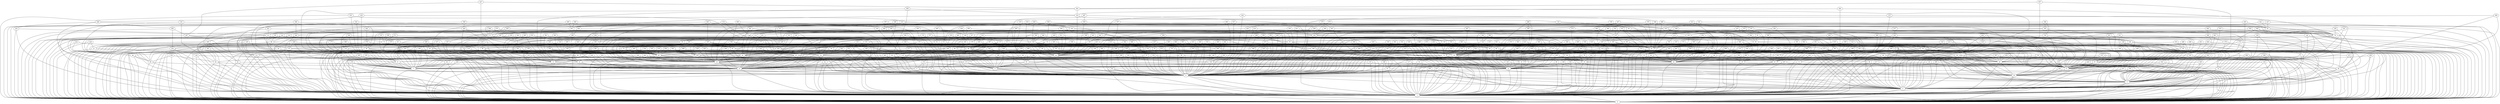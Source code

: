 /* Created by igraph 0.7.0 */
graph {
  0;
  1;
  2;
  3;
  4;
  5;
  6;
  7;
  8;
  9;
  10;
  11;
  12;
  13;
  14;
  15;
  16;
  17;
  18;
  19;
  20;
  21;
  22;
  23;
  24;
  25;
  26;
  27;
  28;
  29;
  30;
  31;
  32;
  33;
  34;
  35;
  36;
  37;
  38;
  39;
  40;
  41;
  42;
  43;
  44;
  45;
  46;
  47;
  48;
  49;
  50;
  51;
  52;
  53;
  54;
  55;
  56;
  57;
  58;
  59;
  60;
  61;
  62;
  63;
  64;
  65;
  66;
  67;
  68;
  69;
  70;
  71;
  72;
  73;
  74;
  75;
  76;
  77;
  78;
  79;
  80;
  81;
  82;
  83;
  84;
  85;
  86;
  87;
  88;
  89;
  90;
  91;
  92;
  93;
  94;
  95;
  96;
  97;
  98;
  99;
  100;
  101;
  102;
  103;
  104;
  105;
  106;
  107;
  108;
  109;
  110;
  111;
  112;
  113;
  114;
  115;
  116;
  117;
  118;
  119;
  120;
  121;
  122;
  123;
  124;
  125;
  126;
  127;
  128;
  129;
  130;
  131;
  132;
  133;
  134;
  135;
  136;
  137;
  138;
  139;
  140;
  141;
  142;
  143;
  144;
  145;
  146;
  147;
  148;
  149;
  150;
  151;
  152;
  153;
  154;
  155;
  156;
  157;
  158;
  159;
  160;
  161;
  162;
  163;
  164;
  165;
  166;
  167;
  168;
  169;
  170;
  171;
  172;
  173;
  174;
  175;
  176;
  177;
  178;
  179;
  180;
  181;
  182;
  183;
  184;
  185;
  186;
  187;
  188;
  189;
  190;
  191;
  192;
  193;
  194;
  195;
  196;
  197;
  198;
  199;
  200;
  201;
  202;
  203;
  204;
  205;
  206;
  207;
  208;
  209;
  210;
  211;
  212;
  213;
  214;
  215;
  216;
  217;
  218;
  219;
  220;
  221;
  222;
  223;
  224;
  225;
  226;
  227;
  228;
  229;
  230;
  231;
  232;
  233;
  234;
  235;
  236;
  237;
  238;
  239;
  240;
  241;
  242;
  243;
  244;
  245;
  246;
  247;
  248;
  249;
  250;
  251;
  252;
  253;
  254;
  255;
  256;
  257;
  258;
  259;
  260;
  261;
  262;
  263;
  264;
  265;
  266;
  267;
  268;
  269;
  270;
  271;
  272;
  273;
  274;
  275;
  276;
  277;
  278;
  279;
  280;
  281;
  282;
  283;
  284;
  285;
  286;
  287;
  288;
  289;
  290;
  291;
  292;
  293;
  294;
  295;
  296;
  297;
  298;
  299;
  300;
  301;
  302;
  303;
  304;
  305;
  306;
  307;
  308;
  309;
  310;
  311;
  312;
  313;
  314;
  315;
  316;
  317;
  318;
  319;
  320;
  321;
  322;
  323;
  324;
  325;
  326;
  327;
  328;
  329;
  330;
  331;
  332;
  333;
  334;
  335;
  336;
  337;
  338;
  339;
  340;
  341;
  342;
  343;
  344;
  345;
  346;
  347;
  348;
  349;
  350;
  351;
  352;
  353;
  354;
  355;
  356;
  357;
  358;
  359;
  360;
  361;
  362;
  363;
  364;
  365;
  366;
  367;
  368;
  369;
  370;
  371;
  372;
  373;
  374;
  375;
  376;
  377;
  378;
  379;
  380;
  381;
  382;
  383;
  384;
  385;
  386;
  387;
  388;
  389;
  390;
  391;
  392;
  393;
  394;
  395;
  396;
  397;
  398;
  399;
  400;
  401;
  402;
  403;
  404;
  405;
  406;
  407;
  408;
  409;
  410;
  411;
  412;
  413;
  414;
  415;
  416;
  417;
  418;
  419;
  420;
  421;
  422;
  423;
  424;
  425;
  426;
  427;
  428;
  429;
  430;
  431;
  432;
  433;
  434;
  435;
  436;
  437;
  438;
  439;
  440;
  441;
  442;
  443;
  444;
  445;
  446;
  447;
  448;
  449;
  450;
  451;
  452;
  453;
  454;
  455;
  456;
  457;
  458;
  459;
  460;
  461;
  462;
  463;
  464;
  465;
  466;
  467;
  468;
  469;
  470;
  471;
  472;
  473;
  474;
  475;
  476;
  477;
  478;
  479;
  480;
  481;
  482;
  483;
  484;
  485;
  486;
  487;
  488;
  489;
  490;
  491;
  492;
  493;
  494;
  495;
  496;
  497;
  498;
  499;

  1 -- 0;
  2 -- 0;
  3 -- 0;
  4 -- 0;
  6 -- 0;
  7 -- 0;
  8 -- 0;
  9 -- 0;
  10 -- 0;
  11 -- 0;
  12 -- 0;
  13 -- 0;
  14 -- 0;
  15 -- 0;
  16 -- 0;
  17 -- 0;
  21 -- 0;
  22 -- 0;
  25 -- 0;
  26 -- 0;
  29 -- 0;
  36 -- 0;
  38 -- 0;
  40 -- 0;
  42 -- 0;
  44 -- 0;
  48 -- 0;
  50 -- 0;
  52 -- 0;
  53 -- 0;
  55 -- 0;
  56 -- 0;
  60 -- 0;
  61 -- 0;
  63 -- 0;
  67 -- 0;
  68 -- 0;
  69 -- 0;
  71 -- 0;
  74 -- 0;
  77 -- 0;
  79 -- 0;
  80 -- 0;
  82 -- 0;
  87 -- 0;
  88 -- 0;
  95 -- 0;
  96 -- 0;
  104 -- 0;
  105 -- 0;
  109 -- 0;
  111 -- 0;
  112 -- 0;
  113 -- 0;
  116 -- 0;
  117 -- 0;
  122 -- 0;
  128 -- 0;
  130 -- 0;
  131 -- 0;
  135 -- 0;
  141 -- 0;
  143 -- 0;
  144 -- 0;
  145 -- 0;
  147 -- 0;
  154 -- 0;
  160 -- 0;
  164 -- 0;
  165 -- 0;
  168 -- 0;
  170 -- 0;
  172 -- 0;
  174 -- 0;
  175 -- 0;
  176 -- 0;
  179 -- 0;
  182 -- 0;
  186 -- 0;
  190 -- 0;
  195 -- 0;
  197 -- 0;
  201 -- 0;
  208 -- 0;
  209 -- 0;
  213 -- 0;
  217 -- 0;
  220 -- 0;
  222 -- 0;
  226 -- 0;
  231 -- 0;
  234 -- 0;
  235 -- 0;
  241 -- 0;
  247 -- 0;
  252 -- 0;
  253 -- 0;
  256 -- 0;
  258 -- 0;
  261 -- 0;
  262 -- 0;
  265 -- 0;
  268 -- 0;
  276 -- 0;
  290 -- 0;
  323 -- 0;
  330 -- 0;
  331 -- 0;
  332 -- 0;
  340 -- 0;
  343 -- 0;
  346 -- 0;
  349 -- 0;
  351 -- 0;
  352 -- 0;
  353 -- 0;
  357 -- 0;
  368 -- 0;
  374 -- 0;
  378 -- 0;
  379 -- 0;
  387 -- 0;
  393 -- 0;
  397 -- 0;
  410 -- 0;
  417 -- 0;
  432 -- 0;
  433 -- 0;
  438 -- 0;
  446 -- 0;
  450 -- 0;
  453 -- 0;
  461 -- 0;
  465 -- 0;
  468 -- 0;
  472 -- 0;
  473 -- 0;
  477 -- 0;
  483 -- 0;
  484 -- 0;
  489 -- 0;
  498 -- 0;
  2 -- 1;
  3 -- 1;
  4 -- 1;
  5 -- 1;
  7 -- 1;
  9 -- 1;
  10 -- 1;
  11 -- 1;
  12 -- 1;
  14 -- 1;
  16 -- 1;
  18 -- 1;
  19 -- 1;
  20 -- 1;
  21 -- 1;
  23 -- 1;
  25 -- 1;
  26 -- 1;
  30 -- 1;
  31 -- 1;
  32 -- 1;
  34 -- 1;
  35 -- 1;
  36 -- 1;
  39 -- 1;
  40 -- 1;
  41 -- 1;
  42 -- 1;
  43 -- 1;
  45 -- 1;
  46 -- 1;
  50 -- 1;
  51 -- 1;
  54 -- 1;
  55 -- 1;
  57 -- 1;
  58 -- 1;
  60 -- 1;
  62 -- 1;
  63 -- 1;
  64 -- 1;
  66 -- 1;
  73 -- 1;
  79 -- 1;
  85 -- 1;
  89 -- 1;
  90 -- 1;
  91 -- 1;
  96 -- 1;
  97 -- 1;
  99 -- 1;
  100 -- 1;
  101 -- 1;
  111 -- 1;
  116 -- 1;
  117 -- 1;
  119 -- 1;
  123 -- 1;
  129 -- 1;
  131 -- 1;
  142 -- 1;
  144 -- 1;
  145 -- 1;
  146 -- 1;
  151 -- 1;
  155 -- 1;
  159 -- 1;
  161 -- 1;
  163 -- 1;
  164 -- 1;
  167 -- 1;
  169 -- 1;
  170 -- 1;
  173 -- 1;
  182 -- 1;
  188 -- 1;
  192 -- 1;
  195 -- 1;
  196 -- 1;
  202 -- 1;
  207 -- 1;
  214 -- 1;
  216 -- 1;
  217 -- 1;
  218 -- 1;
  222 -- 1;
  224 -- 1;
  226 -- 1;
  227 -- 1;
  228 -- 1;
  230 -- 1;
  231 -- 1;
  232 -- 1;
  235 -- 1;
  238 -- 1;
  241 -- 1;
  242 -- 1;
  245 -- 1;
  247 -- 1;
  252 -- 1;
  263 -- 1;
  271 -- 1;
  284 -- 1;
  288 -- 1;
  289 -- 1;
  290 -- 1;
  295 -- 1;
  303 -- 1;
  311 -- 1;
  315 -- 1;
  317 -- 1;
  318 -- 1;
  323 -- 1;
  329 -- 1;
  333 -- 1;
  341 -- 1;
  350 -- 1;
  359 -- 1;
  361 -- 1;
  363 -- 1;
  365 -- 1;
  370 -- 1;
  372 -- 1;
  373 -- 1;
  375 -- 1;
  381 -- 1;
  384 -- 1;
  389 -- 1;
  390 -- 1;
  393 -- 1;
  402 -- 1;
  403 -- 1;
  407 -- 1;
  409 -- 1;
  421 -- 1;
  424 -- 1;
  438 -- 1;
  439 -- 1;
  440 -- 1;
  452 -- 1;
  455 -- 1;
  466 -- 1;
  478 -- 1;
  482 -- 1;
  485 -- 1;
  487 -- 1;
  490 -- 1;
  492 -- 1;
  3 -- 2;
  5 -- 2;
  6 -- 2;
  15 -- 2;
  24 -- 2;
  27 -- 2;
  32 -- 2;
  50 -- 2;
  51 -- 2;
  53 -- 2;
  54 -- 2;
  56 -- 2;
  57 -- 2;
  65 -- 2;
  66 -- 2;
  76 -- 2;
  80 -- 2;
  84 -- 2;
  89 -- 2;
  90 -- 2;
  94 -- 2;
  100 -- 2;
  106 -- 2;
  118 -- 2;
  123 -- 2;
  124 -- 2;
  138 -- 2;
  140 -- 2;
  149 -- 2;
  227 -- 2;
  233 -- 2;
  256 -- 2;
  270 -- 2;
  272 -- 2;
  274 -- 2;
  277 -- 2;
  298 -- 2;
  302 -- 2;
  309 -- 2;
  330 -- 2;
  341 -- 2;
  345 -- 2;
  370 -- 2;
  415 -- 2;
  424 -- 2;
  431 -- 2;
  454 -- 2;
  471 -- 2;
  479 -- 2;
  495 -- 2;
  497 -- 2;
  4 -- 3;
  14 -- 3;
  16 -- 3;
  46 -- 3;
  53 -- 3;
  61 -- 3;
  72 -- 3;
  73 -- 3;
  74 -- 3;
  104 -- 3;
  108 -- 3;
  128 -- 3;
  139 -- 3;
  192 -- 3;
  198 -- 3;
  245 -- 3;
  268 -- 3;
  281 -- 3;
  318 -- 3;
  325 -- 3;
  345 -- 3;
  359 -- 3;
  360 -- 3;
  369 -- 3;
  408 -- 3;
  418 -- 3;
  422 -- 3;
  441 -- 3;
  448 -- 3;
  455 -- 3;
  462 -- 3;
  475 -- 3;
  495 -- 3;
  5 -- 4;
  6 -- 4;
  7 -- 4;
  8 -- 4;
  9 -- 4;
  12 -- 4;
  15 -- 4;
  17 -- 4;
  19 -- 4;
  22 -- 4;
  24 -- 4;
  25 -- 4;
  27 -- 4;
  30 -- 4;
  33 -- 4;
  37 -- 4;
  38 -- 4;
  41 -- 4;
  43 -- 4;
  49 -- 4;
  51 -- 4;
  52 -- 4;
  60 -- 4;
  62 -- 4;
  67 -- 4;
  75 -- 4;
  82 -- 4;
  85 -- 4;
  93 -- 4;
  98 -- 4;
  102 -- 4;
  105 -- 4;
  107 -- 4;
  108 -- 4;
  120 -- 4;
  140 -- 4;
  141 -- 4;
  150 -- 4;
  151 -- 4;
  152 -- 4;
  153 -- 4;
  160 -- 4;
  166 -- 4;
  167 -- 4;
  169 -- 4;
  173 -- 4;
  174 -- 4;
  184 -- 4;
  188 -- 4;
  193 -- 4;
  194 -- 4;
  203 -- 4;
  210 -- 4;
  213 -- 4;
  221 -- 4;
  223 -- 4;
  227 -- 4;
  230 -- 4;
  248 -- 4;
  260 -- 4;
  261 -- 4;
  262 -- 4;
  263 -- 4;
  264 -- 4;
  266 -- 4;
  267 -- 4;
  272 -- 4;
  273 -- 4;
  274 -- 4;
  276 -- 4;
  278 -- 4;
  285 -- 4;
  286 -- 4;
  288 -- 4;
  290 -- 4;
  297 -- 4;
  308 -- 4;
  309 -- 4;
  311 -- 4;
  312 -- 4;
  315 -- 4;
  317 -- 4;
  326 -- 4;
  327 -- 4;
  332 -- 4;
  342 -- 4;
  343 -- 4;
  346 -- 4;
  352 -- 4;
  355 -- 4;
  356 -- 4;
  364 -- 4;
  367 -- 4;
  370 -- 4;
  372 -- 4;
  379 -- 4;
  382 -- 4;
  389 -- 4;
  390 -- 4;
  392 -- 4;
  402 -- 4;
  414 -- 4;
  419 -- 4;
  431 -- 4;
  436 -- 4;
  437 -- 4;
  439 -- 4;
  443 -- 4;
  445 -- 4;
  446 -- 4;
  458 -- 4;
  463 -- 4;
  465 -- 4;
  466 -- 4;
  474 -- 4;
  481 -- 4;
  493 -- 4;
  494 -- 4;
  498 -- 4;
  20 -- 5;
  23 -- 5;
  28 -- 5;
  32 -- 5;
  61 -- 5;
  70 -- 5;
  97 -- 5;
  108 -- 5;
  173 -- 5;
  185 -- 5;
  187 -- 5;
  198 -- 5;
  208 -- 5;
  342 -- 5;
  356 -- 5;
  375 -- 5;
  377 -- 5;
  487 -- 5;
  118 -- 6;
  119 -- 6;
  375 -- 6;
  450 -- 6;
  8 -- 7;
  11 -- 7;
  33 -- 7;
  34 -- 7;
  36 -- 7;
  37 -- 7;
  68 -- 7;
  70 -- 7;
  73 -- 7;
  122 -- 7;
  125 -- 7;
  129 -- 7;
  132 -- 7;
  148 -- 7;
  155 -- 7;
  171 -- 7;
  194 -- 7;
  207 -- 7;
  257 -- 7;
  276 -- 7;
  279 -- 7;
  293 -- 7;
  320 -- 7;
  324 -- 7;
  339 -- 7;
  366 -- 7;
  371 -- 7;
  376 -- 7;
  384 -- 7;
  391 -- 7;
  394 -- 7;
  397 -- 7;
  409 -- 7;
  435 -- 7;
  450 -- 7;
  70 -- 8;
  72 -- 8;
  92 -- 8;
  118 -- 8;
  131 -- 8;
  260 -- 8;
  344 -- 8;
  362 -- 8;
  363 -- 8;
  381 -- 8;
  436 -- 8;
  10 -- 9;
  13 -- 9;
  18 -- 9;
  19 -- 9;
  33 -- 9;
  45 -- 9;
  47 -- 9;
  48 -- 9;
  58 -- 9;
  62 -- 9;
  63 -- 9;
  64 -- 9;
  87 -- 9;
  91 -- 9;
  106 -- 9;
  107 -- 9;
  110 -- 9;
  112 -- 9;
  127 -- 9;
  134 -- 9;
  137 -- 9;
  172 -- 9;
  190 -- 9;
  217 -- 9;
  232 -- 9;
  239 -- 9;
  248 -- 9;
  250 -- 9;
  251 -- 9;
  291 -- 9;
  296 -- 9;
  301 -- 9;
  324 -- 9;
  334 -- 9;
  350 -- 9;
  358 -- 9;
  392 -- 9;
  403 -- 9;
  420 -- 9;
  426 -- 9;
  430 -- 9;
  433 -- 9;
  436 -- 9;
  441 -- 9;
  458 -- 9;
  474 -- 9;
  475 -- 9;
  22 -- 10;
  39 -- 10;
  43 -- 10;
  44 -- 10;
  54 -- 10;
  102 -- 10;
  215 -- 10;
  323 -- 10;
  360 -- 10;
  364 -- 10;
  467 -- 10;
  236 -- 11;
  423 -- 11;
  13 -- 12;
  18 -- 12;
  42 -- 12;
  90 -- 12;
  114 -- 12;
  115 -- 12;
  117 -- 12;
  120 -- 12;
  126 -- 12;
  137 -- 12;
  140 -- 12;
  196 -- 12;
  204 -- 12;
  240 -- 12;
  246 -- 12;
  247 -- 12;
  249 -- 12;
  307 -- 12;
  329 -- 12;
  344 -- 12;
  348 -- 12;
  355 -- 12;
  374 -- 12;
  396 -- 12;
  400 -- 12;
  410 -- 12;
  429 -- 12;
  491 -- 12;
  495 -- 12;
  69 -- 13;
  94 -- 13;
  127 -- 13;
  132 -- 13;
  158 -- 13;
  171 -- 13;
  181 -- 13;
  187 -- 13;
  200 -- 13;
  205 -- 13;
  249 -- 13;
  267 -- 13;
  268 -- 13;
  349 -- 13;
  488 -- 13;
  23 -- 14;
  157 -- 14;
  178 -- 14;
  325 -- 14;
  419 -- 14;
  484 -- 14;
  157 -- 15;
  488 -- 15;
  17 -- 16;
  26 -- 16;
  78 -- 16;
  82 -- 16;
  101 -- 16;
  133 -- 16;
  143 -- 16;
  176 -- 16;
  178 -- 16;
  181 -- 16;
  182 -- 16;
  196 -- 16;
  204 -- 16;
  205 -- 16;
  206 -- 16;
  231 -- 16;
  250 -- 16;
  305 -- 16;
  322 -- 16;
  395 -- 16;
  438 -- 16;
  24 -- 17;
  30 -- 17;
  35 -- 17;
  57 -- 17;
  59 -- 17;
  65 -- 17;
  77 -- 17;
  80 -- 17;
  81 -- 17;
  94 -- 17;
  107 -- 17;
  115 -- 17;
  119 -- 17;
  132 -- 17;
  134 -- 17;
  135 -- 17;
  146 -- 17;
  164 -- 17;
  177 -- 17;
  201 -- 17;
  216 -- 17;
  223 -- 17;
  226 -- 17;
  258 -- 17;
  259 -- 17;
  269 -- 17;
  286 -- 17;
  298 -- 17;
  299 -- 17;
  305 -- 17;
  321 -- 17;
  330 -- 17;
  335 -- 17;
  345 -- 17;
  399 -- 17;
  435 -- 17;
  448 -- 17;
  456 -- 17;
  457 -- 17;
  461 -- 17;
  463 -- 17;
  489 -- 17;
  490 -- 17;
  499 -- 17;
  88 -- 18;
  212 -- 18;
  236 -- 18;
  284 -- 18;
  296 -- 18;
  303 -- 18;
  322 -- 18;
  469 -- 18;
  20 -- 19;
  44 -- 19;
  56 -- 19;
  67 -- 19;
  75 -- 19;
  78 -- 19;
  79 -- 19;
  95 -- 19;
  102 -- 19;
  105 -- 19;
  126 -- 19;
  135 -- 19;
  145 -- 19;
  153 -- 19;
  155 -- 19;
  163 -- 19;
  225 -- 19;
  228 -- 19;
  246 -- 19;
  278 -- 19;
  283 -- 19;
  287 -- 19;
  299 -- 19;
  302 -- 19;
  303 -- 19;
  313 -- 19;
  339 -- 19;
  403 -- 19;
  470 -- 19;
  476 -- 19;
  480 -- 19;
  491 -- 19;
  21 -- 20;
  28 -- 20;
  71 -- 20;
  77 -- 20;
  83 -- 20;
  86 -- 20;
  106 -- 20;
  113 -- 20;
  120 -- 20;
  125 -- 20;
  133 -- 20;
  159 -- 20;
  194 -- 20;
  200 -- 20;
  206 -- 20;
  219 -- 20;
  224 -- 20;
  229 -- 20;
  251 -- 20;
  266 -- 20;
  267 -- 20;
  272 -- 20;
  274 -- 20;
  281 -- 20;
  287 -- 20;
  291 -- 20;
  295 -- 20;
  302 -- 20;
  304 -- 20;
  314 -- 20;
  319 -- 20;
  336 -- 20;
  343 -- 20;
  348 -- 20;
  361 -- 20;
  388 -- 20;
  406 -- 20;
  411 -- 20;
  427 -- 20;
  444 -- 20;
  472 -- 20;
  129 -- 21;
  220 -- 21;
  409 -- 21;
  27 -- 22;
  28 -- 22;
  29 -- 22;
  35 -- 22;
  38 -- 22;
  40 -- 22;
  58 -- 22;
  156 -- 22;
  179 -- 22;
  185 -- 22;
  199 -- 22;
  229 -- 22;
  234 -- 22;
  292 -- 22;
  296 -- 22;
  300 -- 22;
  319 -- 22;
  356 -- 22;
  379 -- 22;
  393 -- 22;
  394 -- 22;
  398 -- 22;
  411 -- 22;
  422 -- 22;
  425 -- 22;
  434 -- 22;
  454 -- 22;
  470 -- 22;
  489 -- 22;
  34 -- 23;
  49 -- 23;
  124 -- 23;
  152 -- 23;
  184 -- 23;
  189 -- 23;
  237 -- 23;
  326 -- 23;
  340 -- 23;
  371 -- 23;
  387 -- 23;
  453 -- 23;
  494 -- 23;
  29 -- 25;
  84 -- 25;
  204 -- 25;
  351 -- 25;
  354 -- 25;
  404 -- 25;
  456 -- 25;
  31 -- 26;
  37 -- 26;
  76 -- 26;
  85 -- 26;
  136 -- 26;
  154 -- 26;
  191 -- 26;
  214 -- 26;
  236 -- 26;
  256 -- 26;
  273 -- 26;
  277 -- 26;
  383 -- 26;
  397 -- 26;
  417 -- 26;
  451 -- 26;
  453 -- 26;
  232 -- 27;
  437 -- 27;
  72 -- 28;
  137 -- 28;
  298 -- 28;
  313 -- 28;
  328 -- 28;
  387 -- 28;
  401 -- 28;
  425 -- 28;
  209 -- 29;
  31 -- 30;
  39 -- 30;
  46 -- 30;
  47 -- 30;
  59 -- 30;
  66 -- 30;
  92 -- 30;
  98 -- 30;
  99 -- 30;
  114 -- 30;
  134 -- 30;
  136 -- 30;
  143 -- 30;
  146 -- 30;
  150 -- 30;
  189 -- 30;
  202 -- 30;
  215 -- 30;
  221 -- 30;
  243 -- 30;
  255 -- 30;
  263 -- 30;
  301 -- 30;
  346 -- 30;
  347 -- 30;
  456 -- 30;
  41 -- 31;
  103 -- 31;
  115 -- 31;
  165 -- 31;
  191 -- 31;
  248 -- 31;
  280 -- 31;
  299 -- 31;
  317 -- 31;
  349 -- 31;
  400 -- 31;
  198 -- 33;
  218 -- 33;
  219 -- 33;
  255 -- 33;
  283 -- 33;
  293 -- 33;
  378 -- 33;
  455 -- 33;
  473 -- 33;
  84 -- 34;
  114 -- 34;
  123 -- 34;
  136 -- 34;
  149 -- 34;
  156 -- 34;
  202 -- 34;
  222 -- 34;
  262 -- 34;
  271 -- 34;
  282 -- 34;
  314 -- 34;
  372 -- 34;
  430 -- 34;
  459 -- 34;
  162 -- 35;
  304 -- 35;
  491 -- 35;
  69 -- 36;
  175 -- 36;
  133 -- 37;
  183 -- 37;
  322 -- 37;
  388 -- 37;
  179 -- 38;
  225 -- 38;
  250 -- 38;
  109 -- 39;
  103 -- 40;
  138 -- 40;
  201 -- 40;
  289 -- 40;
  378 -- 40;
  52 -- 41;
  55 -- 41;
  59 -- 41;
  89 -- 41;
  91 -- 41;
  144 -- 41;
  147 -- 41;
  151 -- 41;
  172 -- 41;
  193 -- 41;
  199 -- 41;
  210 -- 41;
  311 -- 41;
  313 -- 41;
  336 -- 41;
  347 -- 41;
  359 -- 41;
  365 -- 41;
  376 -- 41;
  381 -- 41;
  386 -- 41;
  414 -- 41;
  420 -- 41;
  468 -- 41;
  469 -- 41;
  476 -- 41;
  158 -- 42;
  257 -- 42;
  416 -- 42;
  47 -- 43;
  48 -- 43;
  49 -- 43;
  64 -- 43;
  75 -- 43;
  81 -- 43;
  113 -- 43;
  121 -- 43;
  138 -- 43;
  139 -- 43;
  168 -- 43;
  170 -- 43;
  186 -- 43;
  219 -- 43;
  240 -- 43;
  241 -- 43;
  245 -- 43;
  254 -- 43;
  257 -- 43;
  277 -- 43;
  369 -- 43;
  380 -- 43;
  401 -- 43;
  417 -- 43;
  452 -- 43;
  485 -- 43;
  486 -- 43;
  45 -- 44;
  78 -- 44;
  199 -- 44;
  203 -- 44;
  208 -- 44;
  218 -- 44;
  282 -- 44;
  342 -- 44;
  382 -- 44;
  429 -- 44;
  71 -- 45;
  187 -- 45;
  259 -- 45;
  355 -- 45;
  83 -- 47;
  230 -- 48;
  486 -- 48;
  68 -- 49;
  142 -- 49;
  185 -- 49;
  233 -- 49;
  301 -- 49;
  447 -- 49;
  478 -- 49;
  498 -- 49;
  93 -- 50;
  148 -- 50;
  238 -- 50;
  329 -- 50;
  408 -- 50;
  473 -- 50;
  186 -- 51;
  188 -- 51;
  211 -- 51;
  307 -- 51;
  340 -- 51;
  128 -- 52;
  171 -- 52;
  174 -- 52;
  377 -- 52;
  405 -- 52;
  460 -- 52;
  156 -- 54;
  467 -- 54;
  86 -- 55;
  266 -- 55;
  443 -- 55;
  461 -- 55;
  65 -- 56;
  162 -- 56;
  99 -- 57;
  166 -- 57;
  168 -- 57;
  192 -- 57;
  264 -- 57;
  321 -- 57;
  380 -- 57;
  423 -- 57;
  444 -- 57;
  484 -- 57;
  157 -- 58;
  435 -- 58;
  81 -- 59;
  184 -- 59;
  421 -- 59;
  423 -- 59;
  452 -- 59;
  83 -- 60;
  96 -- 60;
  220 -- 60;
  244 -- 60;
  316 -- 60;
  353 -- 60;
  460 -- 60;
  152 -- 61;
  181 -- 61;
  392 -- 61;
  429 -- 61;
  449 -- 61;
  339 -- 62;
  478 -- 62;
  86 -- 63;
  161 -- 63;
  259 -- 63;
  293 -- 63;
  353 -- 63;
  432 -- 64;
  88 -- 65;
  166 -- 65;
  286 -- 65;
  472 -- 65;
  418 -- 66;
  97 -- 67;
  121 -- 67;
  169 -- 67;
  177 -- 67;
  338 -- 67;
  74 -- 68;
  95 -- 68;
  316 -- 68;
  76 -- 69;
  116 -- 69;
  213 -- 69;
  110 -- 71;
  111 -- 71;
  158 -- 71;
  215 -- 71;
  271 -- 71;
  280 -- 71;
  150 -- 72;
  121 -- 73;
  125 -- 73;
  228 -- 73;
  270 -- 73;
  294 -- 73;
  354 -- 73;
  371 -- 73;
  391 -- 73;
  422 -- 73;
  451 -- 73;
  93 -- 74;
  101 -- 74;
  103 -- 74;
  238 -- 74;
  386 -- 74;
  404 -- 74;
  447 -- 74;
  448 -- 74;
  454 -- 74;
  98 -- 76;
  127 -- 76;
  338 -- 76;
  100 -- 77;
  177 -- 77;
  178 -- 77;
  431 -- 77;
  463 -- 77;
  142 -- 78;
  437 -- 78;
  153 -- 80;
  398 -- 80;
  92 -- 81;
  459 -- 82;
  87 -- 83;
  154 -- 83;
  191 -- 83;
  287 -- 83;
  180 -- 84;
  415 -- 84;
  426 -- 84;
  285 -- 85;
  104 -- 87;
  112 -- 88;
  122 -- 88;
  193 -- 88;
  358 -- 88;
  426 -- 88;
  439 -- 89;
  130 -- 92;
  161 -- 92;
  300 -- 92;
  314 -- 92;
  147 -- 93;
  197 -- 93;
  205 -- 93;
  376 -- 93;
  441 -- 93;
  480 -- 93;
  189 -- 94;
  110 -- 96;
  281 -- 96;
  432 -- 96;
  165 -- 97;
  175 -- 97;
  224 -- 97;
  233 -- 97;
  395 -- 97;
  492 -- 97;
  309 -- 99;
  304 -- 101;
  337 -- 101;
  434 -- 101;
  130 -- 103;
  141 -- 103;
  336 -- 103;
  109 -- 105;
  126 -- 105;
  162 -- 105;
  234 -- 105;
  254 -- 105;
  328 -- 105;
  465 -- 105;
  490 -- 105;
  493 -- 105;
  249 -- 106;
  306 -- 107;
  449 -- 107;
  139 -- 108;
  148 -- 108;
  255 -- 108;
  334 -- 108;
  337 -- 108;
  442 -- 108;
  458 -- 108;
  480 -- 108;
  235 -- 111;
  297 -- 111;
  380 -- 111;
  421 -- 111;
  471 -- 111;
  497 -- 111;
  180 -- 112;
  212 -- 112;
  237 -- 113;
  364 -- 113;
  176 -- 114;
  334 -- 114;
  338 -- 114;
  124 -- 115;
  214 -- 115;
  292 -- 115;
  398 -- 115;
  415 -- 115;
  242 -- 116;
  285 -- 116;
  368 -- 116;
  167 -- 118;
  180 -- 118;
  190 -- 118;
  211 -- 118;
  223 -- 118;
  335 -- 118;
  382 -- 120;
  388 -- 120;
  434 -- 122;
  333 -- 123;
  464 -- 124;
  216 -- 128;
  319 -- 130;
  211 -- 131;
  254 -- 131;
  308 -- 131;
  367 -- 131;
  407 -- 131;
  261 -- 134;
  326 -- 134;
  358 -- 134;
  373 -- 134;
  374 -- 134;
  383 -- 134;
  275 -- 136;
  361 -- 136;
  412 -- 136;
  445 -- 136;
  149 -- 137;
  474 -- 137;
  163 -- 138;
  253 -- 138;
  291 -- 138;
  425 -- 138;
  183 -- 140;
  344 -- 142;
  389 -- 142;
  252 -- 145;
  225 -- 146;
  413 -- 146;
  440 -- 146;
  469 -- 146;
  315 -- 147;
  195 -- 148;
  206 -- 148;
  269 -- 148;
  160 -- 149;
  221 -- 149;
  395 -- 149;
  405 -- 149;
  420 -- 149;
  159 -- 153;
  244 -- 153;
  246 -- 153;
  396 -- 154;
  243 -- 156;
  369 -- 156;
  419 -- 156;
  278 -- 159;
  242 -- 162;
  348 -- 162;
  391 -- 162;
  428 -- 162;
  203 -- 163;
  292 -- 163;
  294 -- 163;
  305 -- 163;
  307 -- 163;
  394 -- 163;
  479 -- 163;
  265 -- 165;
  410 -- 167;
  273 -- 169;
  260 -- 170;
  275 -- 170;
  320 -- 170;
  351 -- 170;
  467 -- 170;
  493 -- 170;
  183 -- 171;
  210 -- 171;
  275 -- 171;
  282 -- 171;
  283 -- 171;
  300 -- 171;
  306 -- 171;
  373 -- 171;
  482 -- 171;
  496 -- 171;
  207 -- 173;
  209 -- 173;
  240 -- 173;
  399 -- 178;
  243 -- 179;
  279 -- 179;
  310 -- 179;
  324 -- 180;
  492 -- 182;
  265 -- 183;
  327 -- 183;
  237 -- 184;
  197 -- 185;
  442 -- 185;
  444 -- 185;
  459 -- 185;
  239 -- 186;
  464 -- 187;
  212 -- 193;
  383 -- 193;
  200 -- 194;
  244 -- 194;
  280 -- 194;
  294 -- 194;
  331 -- 195;
  312 -- 202;
  362 -- 202;
  385 -- 202;
  400 -- 202;
  264 -- 206;
  331 -- 206;
  413 -- 206;
  328 -- 211;
  258 -- 213;
  347 -- 213;
  390 -- 213;
  401 -- 213;
  451 -- 213;
  332 -- 215;
  333 -- 215;
  384 -- 215;
  457 -- 217;
  229 -- 222;
  325 -- 225;
  253 -- 226;
  310 -- 226;
  239 -- 229;
  251 -- 229;
  306 -- 229;
  316 -- 229;
  327 -- 229;
  471 -- 229;
  289 -- 235;
  414 -- 240;
  295 -- 246;
  310 -- 246;
  477 -- 246;
  481 -- 246;
  499 -- 247;
  284 -- 248;
  368 -- 248;
  418 -- 248;
  428 -- 248;
  320 -- 250;
  449 -- 251;
  318 -- 252;
  475 -- 252;
  483 -- 252;
  269 -- 257;
  270 -- 257;
  406 -- 263;
  354 -- 267;
  321 -- 270;
  350 -- 273;
  445 -- 273;
  362 -- 277;
  279 -- 278;
  312 -- 278;
  341 -- 278;
  367 -- 278;
  470 -- 278;
  481 -- 278;
  297 -- 280;
  464 -- 280;
  288 -- 282;
  308 -- 283;
  366 -- 283;
  430 -- 289;
  402 -- 295;
  494 -- 295;
  357 -- 297;
  428 -- 297;
  460 -- 297;
  468 -- 297;
  488 -- 297;
  487 -- 300;
  377 -- 303;
  396 -- 305;
  416 -- 305;
  357 -- 306;
  386 -- 306;
  476 -- 307;
  337 -- 311;
  416 -- 311;
  360 -- 312;
  412 -- 313;
  335 -- 316;
  363 -- 319;
  404 -- 319;
  406 -- 319;
  366 -- 320;
  443 -- 320;
  352 -- 328;
  399 -- 331;
  407 -- 331;
  385 -- 335;
  365 -- 340;
  466 -- 340;
  496 -- 354;
  408 -- 357;
  411 -- 359;
  385 -- 362;
  427 -- 363;
  457 -- 363;
  405 -- 367;
  440 -- 367;
  497 -- 371;
  482 -- 378;
  486 -- 380;
  413 -- 381;
  412 -- 383;
  447 -- 384;
  442 -- 386;
  462 -- 392;
  462 -- 399;
  427 -- 407;
  483 -- 407;
  496 -- 409;
  446 -- 413;
  433 -- 416;
  424 -- 418;
  477 -- 423;
  479 -- 443;
  485 -- 465;
  499 -- 467;
}
